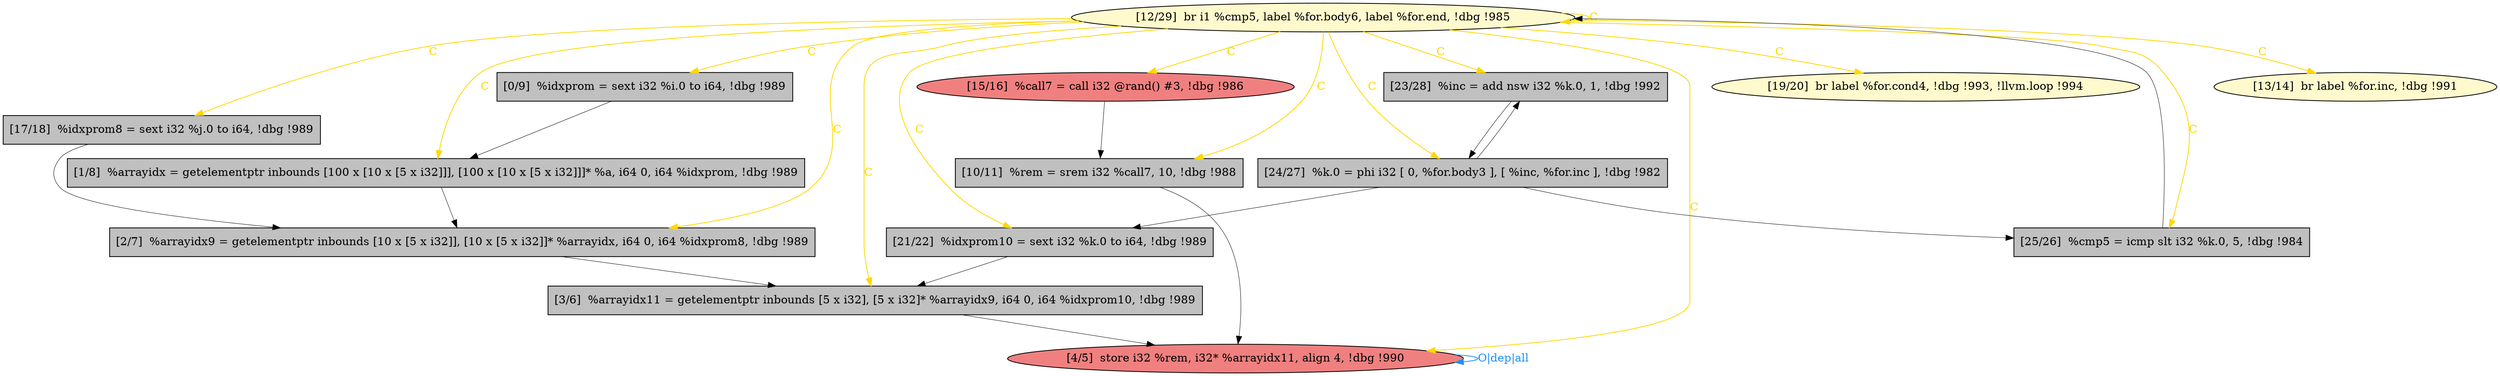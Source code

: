 
digraph G {


node209 [fillcolor=grey,label="[2/7]  %arrayidx9 = getelementptr inbounds [10 x [5 x i32]], [10 x [5 x i32]]* %arrayidx, i64 0, i64 %idxprom8, !dbg !989",shape=rectangle,style=filled ]
node205 [fillcolor=grey,label="[3/6]  %arrayidx11 = getelementptr inbounds [5 x i32], [5 x i32]* %arrayidx9, i64 0, i64 %idxprom10, !dbg !989",shape=rectangle,style=filled ]
node203 [fillcolor=lemonchiffon,label="[19/20]  br label %for.cond4, !dbg !993, !llvm.loop !994",shape=ellipse,style=filled ]
node208 [fillcolor=grey,label="[23/28]  %inc = add nsw i32 %k.0, 1, !dbg !992",shape=rectangle,style=filled ]
node207 [fillcolor=grey,label="[21/22]  %idxprom10 = sext i32 %k.0 to i64, !dbg !989",shape=rectangle,style=filled ]
node202 [fillcolor=grey,label="[1/8]  %arrayidx = getelementptr inbounds [100 x [10 x [5 x i32]]], [100 x [10 x [5 x i32]]]* %a, i64 0, i64 %idxprom, !dbg !989",shape=rectangle,style=filled ]
node197 [fillcolor=grey,label="[10/11]  %rem = srem i32 %call7, 10, !dbg !988",shape=rectangle,style=filled ]
node198 [fillcolor=lemonchiffon,label="[12/29]  br i1 %cmp5, label %for.body6, label %for.end, !dbg !985",shape=ellipse,style=filled ]
node210 [fillcolor=lemonchiffon,label="[13/14]  br label %for.inc, !dbg !991",shape=ellipse,style=filled ]
node196 [fillcolor=grey,label="[0/9]  %idxprom = sext i32 %i.0 to i64, !dbg !989",shape=rectangle,style=filled ]
node206 [fillcolor=lightcoral,label="[4/5]  store i32 %rem, i32* %arrayidx11, align 4, !dbg !990",shape=ellipse,style=filled ]
node204 [fillcolor=grey,label="[17/18]  %idxprom8 = sext i32 %j.0 to i64, !dbg !989",shape=rectangle,style=filled ]
node199 [fillcolor=grey,label="[24/27]  %k.0 = phi i32 [ 0, %for.body3 ], [ %inc, %for.inc ], !dbg !982",shape=rectangle,style=filled ]
node200 [fillcolor=lightcoral,label="[15/16]  %call7 = call i32 @rand() #3, !dbg !986",shape=ellipse,style=filled ]
node201 [fillcolor=grey,label="[25/26]  %cmp5 = icmp slt i32 %k.0, 5, !dbg !984",shape=rectangle,style=filled ]

node206->node206 [style=solid,color=dodgerblue,label="O|dep|all",penwidth=1.0,fontcolor=dodgerblue ]
node202->node209 [style=solid,color=black,label="",penwidth=0.5,fontcolor=black ]
node198->node198 [style=solid,color=gold,label="C",penwidth=1.0,fontcolor=gold ]
node207->node205 [style=solid,color=black,label="",penwidth=0.5,fontcolor=black ]
node204->node209 [style=solid,color=black,label="",penwidth=0.5,fontcolor=black ]
node200->node197 [style=solid,color=black,label="",penwidth=0.5,fontcolor=black ]
node198->node200 [style=solid,color=gold,label="C",penwidth=1.0,fontcolor=gold ]
node198->node210 [style=solid,color=gold,label="C",penwidth=1.0,fontcolor=gold ]
node209->node205 [style=solid,color=black,label="",penwidth=0.5,fontcolor=black ]
node205->node206 [style=solid,color=black,label="",penwidth=0.5,fontcolor=black ]
node198->node204 [style=solid,color=gold,label="C",penwidth=1.0,fontcolor=gold ]
node198->node206 [style=solid,color=gold,label="C",penwidth=1.0,fontcolor=gold ]
node201->node198 [style=solid,color=black,label="",penwidth=0.5,fontcolor=black ]
node199->node201 [style=solid,color=black,label="",penwidth=0.5,fontcolor=black ]
node198->node208 [style=solid,color=gold,label="C",penwidth=1.0,fontcolor=gold ]
node198->node203 [style=solid,color=gold,label="C",penwidth=1.0,fontcolor=gold ]
node198->node201 [style=solid,color=gold,label="C",penwidth=1.0,fontcolor=gold ]
node198->node196 [style=solid,color=gold,label="C",penwidth=1.0,fontcolor=gold ]
node198->node202 [style=solid,color=gold,label="C",penwidth=1.0,fontcolor=gold ]
node198->node199 [style=solid,color=gold,label="C",penwidth=1.0,fontcolor=gold ]
node198->node207 [style=solid,color=gold,label="C",penwidth=1.0,fontcolor=gold ]
node196->node202 [style=solid,color=black,label="",penwidth=0.5,fontcolor=black ]
node199->node208 [style=solid,color=black,label="",penwidth=0.5,fontcolor=black ]
node198->node197 [style=solid,color=gold,label="C",penwidth=1.0,fontcolor=gold ]
node208->node199 [style=solid,color=black,label="",penwidth=0.5,fontcolor=black ]
node198->node205 [style=solid,color=gold,label="C",penwidth=1.0,fontcolor=gold ]
node199->node207 [style=solid,color=black,label="",penwidth=0.5,fontcolor=black ]
node197->node206 [style=solid,color=black,label="",penwidth=0.5,fontcolor=black ]
node198->node209 [style=solid,color=gold,label="C",penwidth=1.0,fontcolor=gold ]


}
